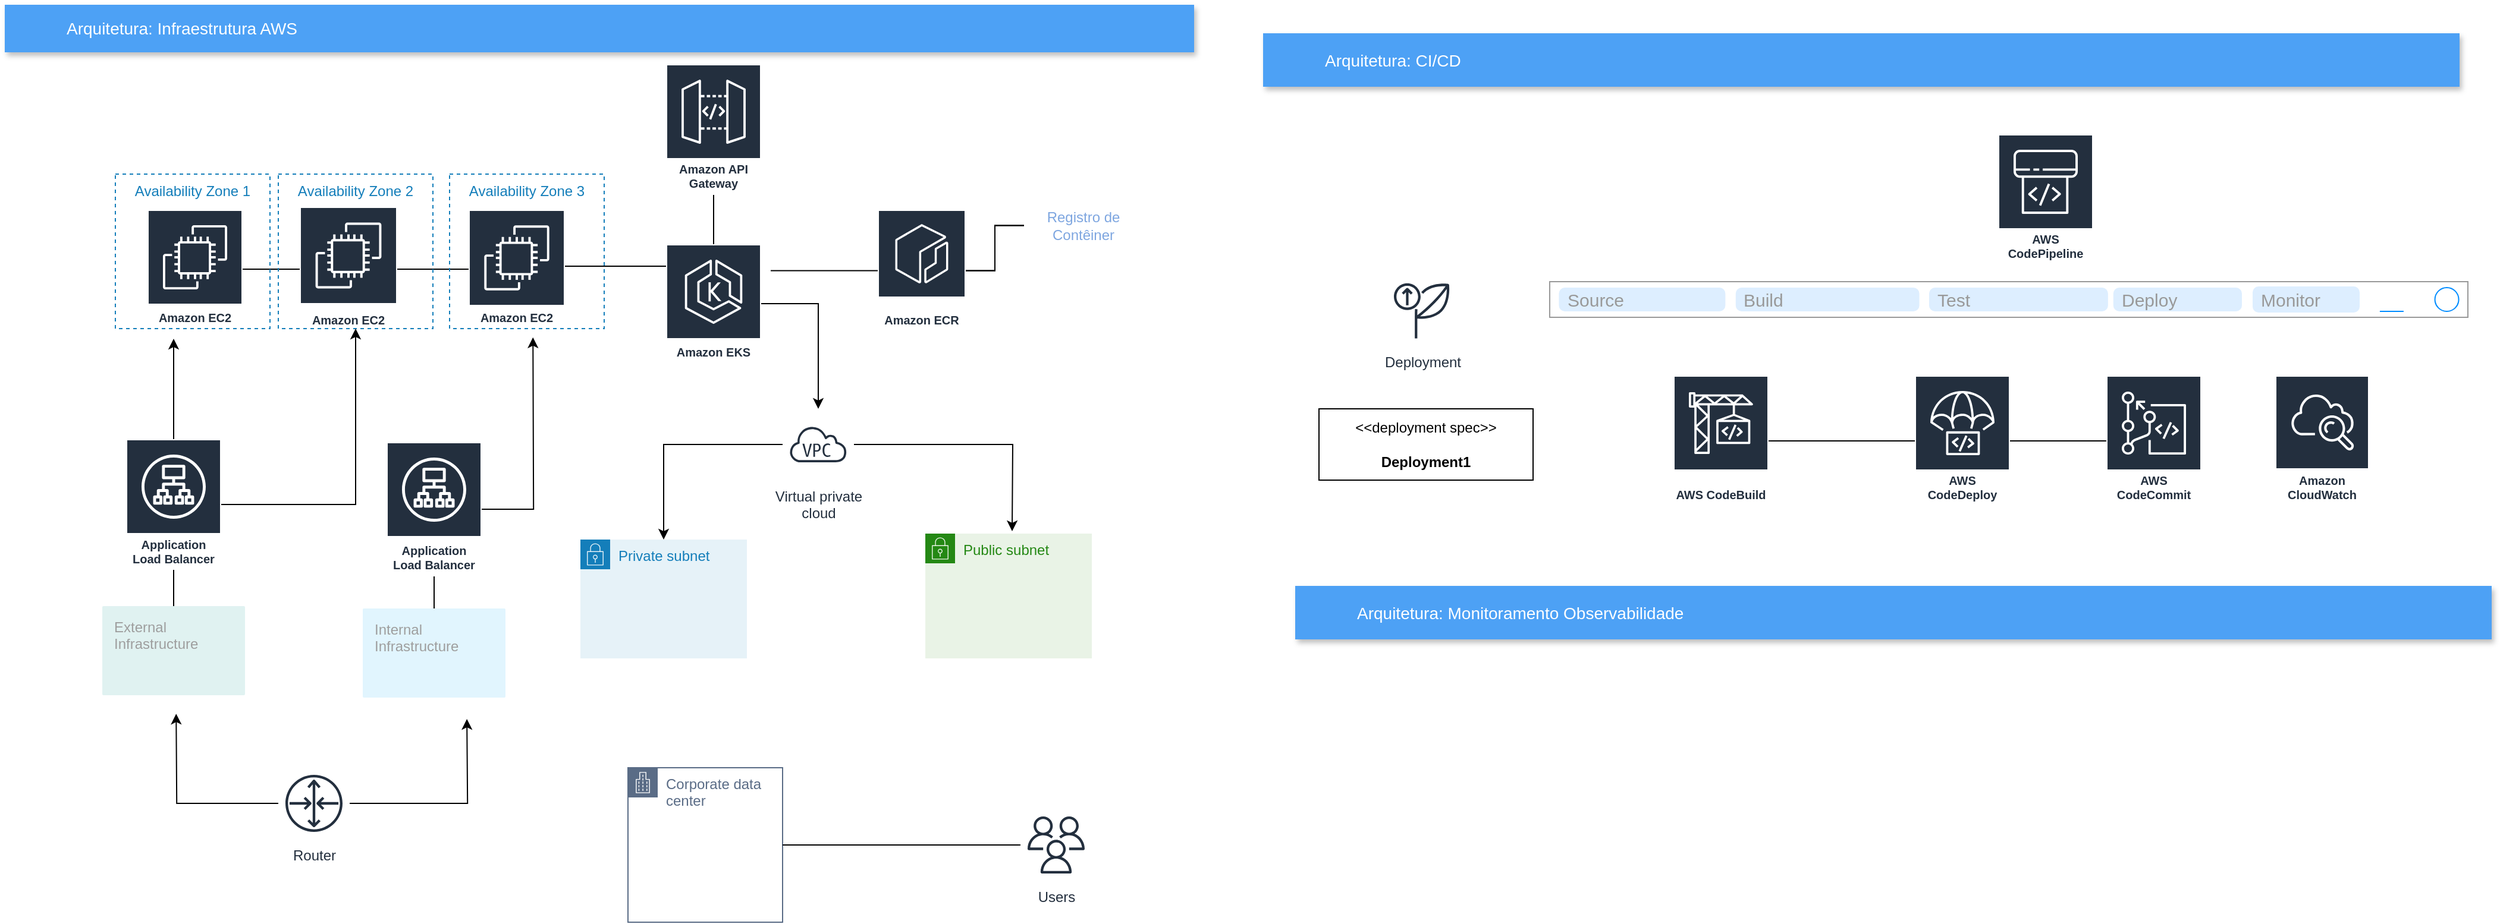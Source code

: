 <mxfile version="21.8.0" type="github">
  <diagram name="Página-1" id="-G6HyV3yGPQi0sT3C72R">
    <mxGraphModel dx="2415" dy="1193" grid="1" gridSize="10" guides="1" tooltips="1" connect="1" arrows="1" fold="1" page="0" pageScale="1" pageWidth="827" pageHeight="1169" math="0" shadow="0">
      <root>
        <mxCell id="0" />
        <mxCell id="1" parent="0" />
        <mxCell id="4Z-XGVY02SAJlw-tBftJ-7" style="edgeStyle=orthogonalEdgeStyle;rounded=0;orthogonalLoop=1;jettySize=auto;html=1;" parent="1" source="4Z-XGVY02SAJlw-tBftJ-1" target="4Z-XGVY02SAJlw-tBftJ-3" edge="1">
          <mxGeometry relative="1" as="geometry" />
        </mxCell>
        <mxCell id="4Z-XGVY02SAJlw-tBftJ-15" value="" style="edgeStyle=orthogonalEdgeStyle;rounded=0;orthogonalLoop=1;jettySize=auto;html=1;endArrow=none;endFill=0;" parent="1" source="4Z-XGVY02SAJlw-tBftJ-1" target="4Z-XGVY02SAJlw-tBftJ-14" edge="1">
          <mxGeometry relative="1" as="geometry">
            <Array as="points">
              <mxPoint x="322" y="160" />
              <mxPoint x="322" y="160" />
            </Array>
          </mxGeometry>
        </mxCell>
        <mxCell id="4Z-XGVY02SAJlw-tBftJ-1" value="Amazon EKS" style="sketch=0;outlineConnect=0;fontColor=#232F3E;gradientColor=none;strokeColor=#ffffff;fillColor=#232F3E;dashed=0;verticalLabelPosition=middle;verticalAlign=bottom;align=center;html=1;whiteSpace=wrap;fontSize=10;fontStyle=1;spacing=3;shape=mxgraph.aws4.productIcon;prIcon=mxgraph.aws4.eks;" parent="1" vertex="1">
          <mxGeometry x="342" y="141.5" width="80" height="100" as="geometry" />
        </mxCell>
        <mxCell id="SAvvAA5knsFASgpTJ-KK-14" style="edgeStyle=none;curved=1;rounded=0;orthogonalLoop=1;jettySize=auto;html=1;fontSize=12;startSize=8;endSize=8;endArrow=none;endFill=0;" edge="1" parent="1" source="4Z-XGVY02SAJlw-tBftJ-2">
          <mxGeometry relative="1" as="geometry">
            <mxPoint x="430" y="163.75" as="targetPoint" />
          </mxGeometry>
        </mxCell>
        <mxCell id="4Z-XGVY02SAJlw-tBftJ-2" value="Amazon ECR" style="sketch=0;outlineConnect=0;fontColor=#232F3E;gradientColor=none;strokeColor=#ffffff;fillColor=#232F3E;dashed=0;verticalLabelPosition=middle;verticalAlign=bottom;align=center;html=1;whiteSpace=wrap;fontSize=10;fontStyle=1;spacing=3;shape=mxgraph.aws4.productIcon;prIcon=mxgraph.aws4.ecr;" parent="1" vertex="1">
          <mxGeometry x="520" y="112.5" width="74" height="102.5" as="geometry" />
        </mxCell>
        <mxCell id="4Z-XGVY02SAJlw-tBftJ-9" style="edgeStyle=orthogonalEdgeStyle;rounded=0;orthogonalLoop=1;jettySize=auto;html=1;entryX=0.5;entryY=0;entryDx=0;entryDy=0;" parent="1" source="4Z-XGVY02SAJlw-tBftJ-3" target="4Z-XGVY02SAJlw-tBftJ-5" edge="1">
          <mxGeometry relative="1" as="geometry" />
        </mxCell>
        <mxCell id="4Z-XGVY02SAJlw-tBftJ-10" style="edgeStyle=orthogonalEdgeStyle;rounded=0;orthogonalLoop=1;jettySize=auto;html=1;" parent="1" source="4Z-XGVY02SAJlw-tBftJ-3" edge="1">
          <mxGeometry relative="1" as="geometry">
            <mxPoint x="633" y="383" as="targetPoint" />
          </mxGeometry>
        </mxCell>
        <mxCell id="4Z-XGVY02SAJlw-tBftJ-3" value="Virtual private&#xa;cloud" style="sketch=0;outlineConnect=0;fontColor=#232F3E;gradientColor=none;strokeColor=#232F3E;fillColor=#ffffff;dashed=0;verticalLabelPosition=bottom;verticalAlign=top;align=center;html=1;fontSize=12;fontStyle=0;aspect=fixed;shape=mxgraph.aws4.resourceIcon;resIcon=mxgraph.aws4.virtual_private_cloud;" parent="1" vertex="1">
          <mxGeometry x="440" y="280" width="60" height="60" as="geometry" />
        </mxCell>
        <mxCell id="4Z-XGVY02SAJlw-tBftJ-5" value="Private subnet" style="points=[[0,0],[0.25,0],[0.5,0],[0.75,0],[1,0],[1,0.25],[1,0.5],[1,0.75],[1,1],[0.75,1],[0.5,1],[0.25,1],[0,1],[0,0.75],[0,0.5],[0,0.25]];outlineConnect=0;gradientColor=none;html=1;whiteSpace=wrap;fontSize=12;fontStyle=0;container=1;pointerEvents=0;collapsible=0;recursiveResize=0;shape=mxgraph.aws4.group;grIcon=mxgraph.aws4.group_security_group;grStroke=0;strokeColor=#147EBA;fillColor=#E6F2F8;verticalAlign=top;align=left;spacingLeft=30;fontColor=#147EBA;dashed=0;" parent="1" vertex="1">
          <mxGeometry x="270" y="390" width="140" height="100" as="geometry" />
        </mxCell>
        <mxCell id="4Z-XGVY02SAJlw-tBftJ-6" value="Public subnet" style="points=[[0,0],[0.25,0],[0.5,0],[0.75,0],[1,0],[1,0.25],[1,0.5],[1,0.75],[1,1],[0.75,1],[0.5,1],[0.25,1],[0,1],[0,0.75],[0,0.5],[0,0.25]];outlineConnect=0;gradientColor=none;html=1;whiteSpace=wrap;fontSize=12;fontStyle=0;container=1;pointerEvents=0;collapsible=0;recursiveResize=0;shape=mxgraph.aws4.group;grIcon=mxgraph.aws4.group_security_group;grStroke=0;strokeColor=#248814;fillColor=#E9F3E6;verticalAlign=top;align=left;spacingLeft=30;fontColor=#248814;dashed=0;" parent="1" vertex="1">
          <mxGeometry x="560" y="385" width="140" height="105" as="geometry" />
        </mxCell>
        <mxCell id="4Z-XGVY02SAJlw-tBftJ-13" value="Amazon EC2" style="sketch=0;outlineConnect=0;fontColor=#232F3E;gradientColor=none;strokeColor=#ffffff;fillColor=#232F3E;dashed=0;verticalLabelPosition=middle;verticalAlign=bottom;align=center;html=1;whiteSpace=wrap;fontSize=10;fontStyle=1;spacing=3;shape=mxgraph.aws4.productIcon;prIcon=mxgraph.aws4.ec2;" parent="1" vertex="1">
          <mxGeometry x="34" y="110" width="82" height="105" as="geometry" />
        </mxCell>
        <mxCell id="4Z-XGVY02SAJlw-tBftJ-16" value="" style="edgeStyle=orthogonalEdgeStyle;rounded=0;orthogonalLoop=1;jettySize=auto;html=1;endArrow=none;endFill=0;" parent="1" source="4Z-XGVY02SAJlw-tBftJ-14" target="4Z-XGVY02SAJlw-tBftJ-13" edge="1">
          <mxGeometry relative="1" as="geometry" />
        </mxCell>
        <mxCell id="4Z-XGVY02SAJlw-tBftJ-14" value="Amazon EC2" style="sketch=0;outlineConnect=0;fontColor=#232F3E;gradientColor=none;strokeColor=#ffffff;fillColor=#232F3E;dashed=0;verticalLabelPosition=middle;verticalAlign=bottom;align=center;html=1;whiteSpace=wrap;fontSize=10;fontStyle=1;spacing=3;shape=mxgraph.aws4.productIcon;prIcon=mxgraph.aws4.ec2;" parent="1" vertex="1">
          <mxGeometry x="176" y="112.5" width="81" height="100" as="geometry" />
        </mxCell>
        <mxCell id="4Z-XGVY02SAJlw-tBftJ-19" value="" style="edgeStyle=orthogonalEdgeStyle;rounded=0;orthogonalLoop=1;jettySize=auto;html=1;endArrow=none;endFill=0;" parent="1" source="4Z-XGVY02SAJlw-tBftJ-18" target="4Z-XGVY02SAJlw-tBftJ-13" edge="1">
          <mxGeometry relative="1" as="geometry" />
        </mxCell>
        <mxCell id="4Z-XGVY02SAJlw-tBftJ-18" value="Amazon EC2" style="sketch=0;outlineConnect=0;fontColor=#232F3E;gradientColor=none;strokeColor=#ffffff;fillColor=#232F3E;dashed=0;verticalLabelPosition=middle;verticalAlign=bottom;align=center;html=1;whiteSpace=wrap;fontSize=10;fontStyle=1;spacing=3;shape=mxgraph.aws4.productIcon;prIcon=mxgraph.aws4.ec2;" parent="1" vertex="1">
          <mxGeometry x="-94" y="112.5" width="80" height="100" as="geometry" />
        </mxCell>
        <mxCell id="4Z-XGVY02SAJlw-tBftJ-20" value="Availability Zone 1" style="fillColor=none;strokeColor=#147EBA;dashed=1;verticalAlign=top;fontStyle=0;fontColor=#147EBA;whiteSpace=wrap;html=1;" parent="1" vertex="1">
          <mxGeometry x="-121" y="82.5" width="130" height="130" as="geometry" />
        </mxCell>
        <mxCell id="4Z-XGVY02SAJlw-tBftJ-21" value="Availability Zone 2" style="fillColor=none;strokeColor=#147EBA;dashed=1;verticalAlign=top;fontStyle=0;fontColor=#147EBA;whiteSpace=wrap;html=1;" parent="1" vertex="1">
          <mxGeometry x="16" y="82.5" width="130" height="130" as="geometry" />
        </mxCell>
        <mxCell id="4Z-XGVY02SAJlw-tBftJ-22" value="Availability Zone 3" style="fillColor=none;strokeColor=#147EBA;dashed=1;verticalAlign=top;fontStyle=0;fontColor=#147EBA;whiteSpace=wrap;html=1;" parent="1" vertex="1">
          <mxGeometry x="160" y="82.5" width="130" height="130" as="geometry" />
        </mxCell>
        <mxCell id="4Z-XGVY02SAJlw-tBftJ-23" value="&lt;font style=&quot;vertical-align: inherit;&quot;&gt;&lt;font style=&quot;vertical-align: inherit;&quot;&gt;&lt;font style=&quot;vertical-align: inherit;&quot;&gt;&lt;font style=&quot;vertical-align: inherit;&quot;&gt;Arquitetura: Infraestrutura AWS&lt;/font&gt;&lt;/font&gt;&lt;/font&gt;&lt;/font&gt;" style="fillColor=#4DA1F5;strokeColor=none;shadow=1;gradientColor=none;fontSize=14;align=left;spacingLeft=50;fontColor=#ffffff;whiteSpace=wrap;html=1;" parent="1" vertex="1">
          <mxGeometry x="-214" y="-60" width="1000" height="40" as="geometry" />
        </mxCell>
        <mxCell id="4Z-XGVY02SAJlw-tBftJ-27" style="edgeStyle=orthogonalEdgeStyle;rounded=0;orthogonalLoop=1;jettySize=auto;html=1;" parent="1" source="4Z-XGVY02SAJlw-tBftJ-24" edge="1">
          <mxGeometry relative="1" as="geometry">
            <mxPoint x="230.115" y="219.903" as="targetPoint" />
          </mxGeometry>
        </mxCell>
        <mxCell id="4Z-XGVY02SAJlw-tBftJ-24" value="Application Load Balancer" style="sketch=0;outlineConnect=0;fontColor=#232F3E;gradientColor=none;strokeColor=#ffffff;fillColor=#232F3E;dashed=0;verticalLabelPosition=middle;verticalAlign=bottom;align=center;html=1;whiteSpace=wrap;fontSize=10;fontStyle=1;spacing=3;shape=mxgraph.aws4.productIcon;prIcon=mxgraph.aws4.application_load_balancer;" parent="1" vertex="1">
          <mxGeometry x="107" y="308" width="80" height="113" as="geometry" />
        </mxCell>
        <mxCell id="4Z-XGVY02SAJlw-tBftJ-30" style="edgeStyle=orthogonalEdgeStyle;rounded=0;orthogonalLoop=1;jettySize=auto;html=1;" parent="1" source="4Z-XGVY02SAJlw-tBftJ-29" edge="1">
          <mxGeometry relative="1" as="geometry">
            <mxPoint x="-72" y="221.014" as="targetPoint" />
          </mxGeometry>
        </mxCell>
        <mxCell id="4Z-XGVY02SAJlw-tBftJ-32" value="" style="edgeStyle=orthogonalEdgeStyle;rounded=0;orthogonalLoop=1;jettySize=auto;html=1;endArrow=none;endFill=0;" parent="1" source="4Z-XGVY02SAJlw-tBftJ-29" target="4Z-XGVY02SAJlw-tBftJ-31" edge="1">
          <mxGeometry relative="1" as="geometry" />
        </mxCell>
        <mxCell id="4Z-XGVY02SAJlw-tBftJ-35" style="edgeStyle=orthogonalEdgeStyle;rounded=0;orthogonalLoop=1;jettySize=auto;html=1;" parent="1" source="4Z-XGVY02SAJlw-tBftJ-29" target="4Z-XGVY02SAJlw-tBftJ-21" edge="1">
          <mxGeometry relative="1" as="geometry" />
        </mxCell>
        <mxCell id="4Z-XGVY02SAJlw-tBftJ-29" value="Application Load Balancer" style="sketch=0;outlineConnect=0;fontColor=#232F3E;gradientColor=none;strokeColor=#ffffff;fillColor=#232F3E;dashed=0;verticalLabelPosition=middle;verticalAlign=bottom;align=center;html=1;whiteSpace=wrap;fontSize=10;fontStyle=1;spacing=3;shape=mxgraph.aws4.productIcon;prIcon=mxgraph.aws4.application_load_balancer;" parent="1" vertex="1">
          <mxGeometry x="-112" y="305.5" width="80" height="110" as="geometry" />
        </mxCell>
        <mxCell id="4Z-XGVY02SAJlw-tBftJ-31" value="External&lt;br&gt;Infrastructure&lt;br&gt;" style="sketch=0;points=[[0,0,0],[0.25,0,0],[0.5,0,0],[0.75,0,0],[1,0,0],[1,0.25,0],[1,0.5,0],[1,0.75,0],[1,1,0],[0.75,1,0],[0.5,1,0],[0.25,1,0],[0,1,0],[0,0.75,0],[0,0.5,0],[0,0.25,0]];rounded=1;absoluteArcSize=1;arcSize=2;html=1;strokeColor=none;gradientColor=none;shadow=0;dashed=0;fontSize=12;fontColor=#9E9E9E;align=left;verticalAlign=top;spacing=10;spacingTop=-4;whiteSpace=wrap;fillColor=#E0F2F1;" parent="1" vertex="1">
          <mxGeometry x="-132" y="446" width="120" height="75" as="geometry" />
        </mxCell>
        <mxCell id="4Z-XGVY02SAJlw-tBftJ-34" value="" style="edgeStyle=orthogonalEdgeStyle;rounded=0;orthogonalLoop=1;jettySize=auto;html=1;endArrow=none;endFill=0;" parent="1" source="4Z-XGVY02SAJlw-tBftJ-33" target="4Z-XGVY02SAJlw-tBftJ-24" edge="1">
          <mxGeometry relative="1" as="geometry" />
        </mxCell>
        <mxCell id="4Z-XGVY02SAJlw-tBftJ-33" value="Internal&lt;br&gt;Infrastructure&lt;br&gt;" style="sketch=0;points=[[0,0,0],[0.25,0,0],[0.5,0,0],[0.75,0,0],[1,0,0],[1,0.25,0],[1,0.5,0],[1,0.75,0],[1,1,0],[0.75,1,0],[0.5,1,0],[0.25,1,0],[0,1,0],[0,0.75,0],[0,0.5,0],[0,0.25,0]];rounded=1;absoluteArcSize=1;arcSize=2;html=1;strokeColor=none;gradientColor=none;shadow=0;dashed=0;fontSize=12;fontColor=#9E9E9E;align=left;verticalAlign=top;spacing=10;spacingTop=-4;whiteSpace=wrap;fillColor=#E1F5FE;" parent="1" vertex="1">
          <mxGeometry x="87" y="448" width="120" height="75" as="geometry" />
        </mxCell>
        <mxCell id="4Z-XGVY02SAJlw-tBftJ-37" style="edgeStyle=orthogonalEdgeStyle;rounded=0;orthogonalLoop=1;jettySize=auto;html=1;" parent="1" source="4Z-XGVY02SAJlw-tBftJ-36" edge="1">
          <mxGeometry relative="1" as="geometry">
            <mxPoint x="-69.885" y="536.57" as="targetPoint" />
          </mxGeometry>
        </mxCell>
        <mxCell id="4Z-XGVY02SAJlw-tBftJ-38" style="edgeStyle=orthogonalEdgeStyle;rounded=0;orthogonalLoop=1;jettySize=auto;html=1;" parent="1" source="4Z-XGVY02SAJlw-tBftJ-36" edge="1">
          <mxGeometry relative="1" as="geometry">
            <mxPoint x="174.559" y="541.014" as="targetPoint" />
          </mxGeometry>
        </mxCell>
        <mxCell id="4Z-XGVY02SAJlw-tBftJ-36" value="Router" style="sketch=0;outlineConnect=0;fontColor=#232F3E;gradientColor=none;strokeColor=#232F3E;fillColor=#ffffff;dashed=0;verticalLabelPosition=bottom;verticalAlign=top;align=center;html=1;fontSize=12;fontStyle=0;aspect=fixed;shape=mxgraph.aws4.resourceIcon;resIcon=mxgraph.aws4.router;" parent="1" vertex="1">
          <mxGeometry x="16" y="582" width="60" height="60" as="geometry" />
        </mxCell>
        <mxCell id="4Z-XGVY02SAJlw-tBftJ-44" value="" style="edgeStyle=orthogonalEdgeStyle;rounded=0;orthogonalLoop=1;jettySize=auto;html=1;endArrow=none;endFill=0;" parent="1" source="4Z-XGVY02SAJlw-tBftJ-43" target="4Z-XGVY02SAJlw-tBftJ-2" edge="1">
          <mxGeometry relative="1" as="geometry" />
        </mxCell>
        <mxCell id="SAvvAA5knsFASgpTJ-KK-1" value="" style="edgeStyle=orthogonalEdgeStyle;rounded=0;orthogonalLoop=1;jettySize=auto;html=1;endArrow=none;endFill=0;" edge="1" parent="1" source="4Z-XGVY02SAJlw-tBftJ-43" target="4Z-XGVY02SAJlw-tBftJ-2">
          <mxGeometry relative="1" as="geometry" />
        </mxCell>
        <mxCell id="4Z-XGVY02SAJlw-tBftJ-43" value="&lt;font style=&quot;vertical-align: inherit;&quot;&gt;&lt;font style=&quot;vertical-align: inherit;&quot;&gt;Registro de Contêiner&lt;/font&gt;&lt;/font&gt;" style="text;strokeColor=none;align=center;fillColor=none;html=1;verticalAlign=middle;whiteSpace=wrap;rounded=0;fontColor=#7EA6E0;" parent="1" vertex="1">
          <mxGeometry x="643" y="110" width="100" height="31.5" as="geometry" />
        </mxCell>
        <mxCell id="4Z-XGVY02SAJlw-tBftJ-52" value="Deployment" style="sketch=0;outlineConnect=0;fontColor=#232F3E;gradientColor=none;strokeColor=#232F3E;fillColor=#ffffff;dashed=0;verticalLabelPosition=bottom;verticalAlign=top;align=center;html=1;fontSize=12;fontStyle=0;aspect=fixed;shape=mxgraph.aws4.resourceIcon;resIcon=mxgraph.aws4.deployment;" parent="1" vertex="1">
          <mxGeometry x="948" y="167" width="60" height="60" as="geometry" />
        </mxCell>
        <mxCell id="4Z-XGVY02SAJlw-tBftJ-54" value="&amp;lt;&amp;lt;deployment spec&amp;gt;&amp;gt;&lt;br&gt;&lt;br&gt;&lt;b&gt;Deployment1&lt;/b&gt;" style="html=1;align=center;verticalAlign=middle;dashed=0;whiteSpace=wrap;" parent="1" vertex="1">
          <mxGeometry x="891" y="280" width="180" height="60" as="geometry" />
        </mxCell>
        <mxCell id="4Z-XGVY02SAJlw-tBftJ-87" style="edgeStyle=orthogonalEdgeStyle;rounded=0;orthogonalLoop=1;jettySize=auto;html=1;endArrow=none;endFill=0;" parent="1" source="4Z-XGVY02SAJlw-tBftJ-57" target="4Z-XGVY02SAJlw-tBftJ-58" edge="1">
          <mxGeometry relative="1" as="geometry" />
        </mxCell>
        <mxCell id="4Z-XGVY02SAJlw-tBftJ-57" value="AWS CodeBuild" style="sketch=0;outlineConnect=0;fontColor=#232F3E;gradientColor=none;strokeColor=#ffffff;fillColor=#232F3E;dashed=0;verticalLabelPosition=middle;verticalAlign=bottom;align=center;html=1;whiteSpace=wrap;fontSize=10;fontStyle=1;spacing=3;shape=mxgraph.aws4.productIcon;prIcon=mxgraph.aws4.codebuild;" parent="1" vertex="1">
          <mxGeometry x="1189" y="252" width="80" height="110" as="geometry" />
        </mxCell>
        <mxCell id="4Z-XGVY02SAJlw-tBftJ-58" value="AWS CodeDeploy" style="sketch=0;outlineConnect=0;fontColor=#232F3E;gradientColor=none;strokeColor=#ffffff;fillColor=#232F3E;dashed=0;verticalLabelPosition=middle;verticalAlign=bottom;align=center;html=1;whiteSpace=wrap;fontSize=10;fontStyle=1;spacing=3;shape=mxgraph.aws4.productIcon;prIcon=mxgraph.aws4.codedeploy;" parent="1" vertex="1">
          <mxGeometry x="1392" y="252" width="80" height="110" as="geometry" />
        </mxCell>
        <mxCell id="4Z-XGVY02SAJlw-tBftJ-88" style="edgeStyle=orthogonalEdgeStyle;rounded=0;orthogonalLoop=1;jettySize=auto;html=1;endArrow=none;endFill=0;" parent="1" source="4Z-XGVY02SAJlw-tBftJ-62" target="4Z-XGVY02SAJlw-tBftJ-58" edge="1">
          <mxGeometry relative="1" as="geometry" />
        </mxCell>
        <mxCell id="4Z-XGVY02SAJlw-tBftJ-62" value="AWS CodeCommit" style="sketch=0;outlineConnect=0;fontColor=#232F3E;gradientColor=none;strokeColor=#ffffff;fillColor=#232F3E;dashed=0;verticalLabelPosition=middle;verticalAlign=bottom;align=center;html=1;whiteSpace=wrap;fontSize=10;fontStyle=1;spacing=3;shape=mxgraph.aws4.productIcon;prIcon=mxgraph.aws4.codecommit;" parent="1" vertex="1">
          <mxGeometry x="1553" y="252" width="80" height="110" as="geometry" />
        </mxCell>
        <mxCell id="4Z-XGVY02SAJlw-tBftJ-65" value="" style="strokeWidth=1;shadow=0;dashed=0;align=center;html=1;shape=mxgraph.mockup.misc.rrect;rSize=0;strokeColor=#999999;fillColor=#ffffff;fontColor=#000000;" parent="1" vertex="1">
          <mxGeometry x="1085" y="173" width="772" height="30" as="geometry" />
        </mxCell>
        <mxCell id="4Z-XGVY02SAJlw-tBftJ-66" value="Source" style="strokeWidth=1;shadow=0;dashed=0;align=center;html=1;shape=mxgraph.mockup.misc.rrect;rSize=5;strokeColor=none;fontSize=15;fontColor=#999999;fillColor=#ddeeff;align=left;spacingLeft=5;whiteSpace=wrap;" parent="4Z-XGVY02SAJlw-tBftJ-65" vertex="1">
          <mxGeometry x="7.72" y="5" width="139.978" height="20" as="geometry" />
        </mxCell>
        <mxCell id="4Z-XGVY02SAJlw-tBftJ-67" value="Build" style="strokeWidth=1;shadow=0;dashed=0;align=center;html=1;shape=mxgraph.mockup.misc.rrect;rSize=5;strokeColor=none;fontSize=15;fontColor=#999999;fillColor=#ddeeff;align=left;spacingLeft=5;whiteSpace=wrap;" parent="4Z-XGVY02SAJlw-tBftJ-65" vertex="1">
          <mxGeometry x="156.386" y="5" width="154.4" height="20" as="geometry" />
        </mxCell>
        <mxCell id="4Z-XGVY02SAJlw-tBftJ-68" value="Test" style="strokeWidth=1;shadow=0;dashed=0;align=center;html=1;shape=mxgraph.mockup.misc.rrect;rSize=5;strokeColor=none;fontSize=15;fontColor=#999999;fillColor=#ddeeff;align=left;spacingLeft=5;whiteSpace=wrap;" parent="4Z-XGVY02SAJlw-tBftJ-65" vertex="1">
          <mxGeometry x="318.978" y="5" width="150.451" height="20" as="geometry" />
        </mxCell>
        <mxCell id="4Z-XGVY02SAJlw-tBftJ-69" value="" style="strokeWidth=1;shadow=0;dashed=0;align=center;html=1;shape=mxgraph.mockup.misc.anchor;" parent="4Z-XGVY02SAJlw-tBftJ-65" vertex="1">
          <mxGeometry x="764.28" y="15" as="geometry" />
        </mxCell>
        <mxCell id="4Z-XGVY02SAJlw-tBftJ-70" value="" style="shape=ellipse;fillColor=none;strokeColor=#008cff;resizable=0;html=1;fontColor=#97D077;" parent="4Z-XGVY02SAJlw-tBftJ-69" vertex="1">
          <mxGeometry x="-20" y="-10" width="20" height="20" as="geometry" />
        </mxCell>
        <mxCell id="4Z-XGVY02SAJlw-tBftJ-71" value="" style="strokeWidth=1;shadow=0;dashed=0;align=center;html=1;shape=mxgraph.mockup.misc.anchor;" parent="4Z-XGVY02SAJlw-tBftJ-65" vertex="1">
          <mxGeometry x="717.96" y="15" as="geometry" />
        </mxCell>
        <mxCell id="4Z-XGVY02SAJlw-tBftJ-72" value="" style="shape=line;strokeColor=#008cff;resizable=0;" parent="4Z-XGVY02SAJlw-tBftJ-71" vertex="1">
          <mxGeometry x="-20" y="5" width="20" height="10" as="geometry" />
        </mxCell>
        <mxCell id="4Z-XGVY02SAJlw-tBftJ-74" value="Deploy" style="strokeWidth=1;shadow=0;dashed=0;align=center;html=1;shape=mxgraph.mockup.misc.rrect;rSize=5;strokeColor=none;fontSize=15;fontColor=#999999;fillColor=#ddeeff;align=left;spacingLeft=5;whiteSpace=wrap;" parent="4Z-XGVY02SAJlw-tBftJ-65" vertex="1">
          <mxGeometry x="473.88" y="5" width="108.12" height="20" as="geometry" />
        </mxCell>
        <mxCell id="4Z-XGVY02SAJlw-tBftJ-84" value="Monitor" style="strokeWidth=1;shadow=0;dashed=0;align=center;html=1;shape=mxgraph.mockup.misc.rrect;rSize=5;strokeColor=none;fontSize=15;fontColor=#999999;fillColor=#ddeeff;align=left;spacingLeft=5;whiteSpace=wrap;" parent="4Z-XGVY02SAJlw-tBftJ-65" vertex="1">
          <mxGeometry x="591" y="4" width="90" height="22" as="geometry" />
        </mxCell>
        <mxCell id="4Z-XGVY02SAJlw-tBftJ-89" value="AWS CodePipeline" style="sketch=0;outlineConnect=0;fontColor=#232F3E;gradientColor=none;strokeColor=#ffffff;fillColor=#232F3E;dashed=0;verticalLabelPosition=middle;verticalAlign=bottom;align=center;html=1;whiteSpace=wrap;fontSize=10;fontStyle=1;spacing=3;shape=mxgraph.aws4.productIcon;prIcon=mxgraph.aws4.codepipeline;" parent="1" vertex="1">
          <mxGeometry x="1462" y="49" width="80" height="110" as="geometry" />
        </mxCell>
        <mxCell id="4Z-XGVY02SAJlw-tBftJ-90" value="Amazon CloudWatch" style="sketch=0;outlineConnect=0;fontColor=#232F3E;gradientColor=none;strokeColor=#ffffff;fillColor=#232F3E;dashed=0;verticalLabelPosition=middle;verticalAlign=bottom;align=center;html=1;whiteSpace=wrap;fontSize=10;fontStyle=1;spacing=3;shape=mxgraph.aws4.productIcon;prIcon=mxgraph.aws4.cloudwatch;" parent="1" vertex="1">
          <mxGeometry x="1695" y="252" width="79" height="110" as="geometry" />
        </mxCell>
        <mxCell id="SAvvAA5knsFASgpTJ-KK-12" value="" style="edgeStyle=none;curved=1;rounded=0;orthogonalLoop=1;jettySize=auto;html=1;fontSize=12;startSize=8;endSize=8;endArrow=none;endFill=0;" edge="1" parent="1" source="4Z-XGVY02SAJlw-tBftJ-91" target="4Z-XGVY02SAJlw-tBftJ-1">
          <mxGeometry relative="1" as="geometry" />
        </mxCell>
        <mxCell id="4Z-XGVY02SAJlw-tBftJ-91" value="Amazon API Gateway" style="sketch=0;outlineConnect=0;fontColor=#232F3E;gradientColor=none;strokeColor=#ffffff;fillColor=#232F3E;dashed=0;verticalLabelPosition=middle;verticalAlign=bottom;align=center;html=1;whiteSpace=wrap;fontSize=10;fontStyle=1;spacing=3;shape=mxgraph.aws4.productIcon;prIcon=mxgraph.aws4.api_gateway;" parent="1" vertex="1">
          <mxGeometry x="342" y="-10" width="80" height="110" as="geometry" />
        </mxCell>
        <mxCell id="4Z-XGVY02SAJlw-tBftJ-92" value="Corporate data center" style="points=[[0,0],[0.25,0],[0.5,0],[0.75,0],[1,0],[1,0.25],[1,0.5],[1,0.75],[1,1],[0.75,1],[0.5,1],[0.25,1],[0,1],[0,0.75],[0,0.5],[0,0.25]];outlineConnect=0;gradientColor=none;html=1;whiteSpace=wrap;fontSize=12;fontStyle=0;container=1;pointerEvents=0;collapsible=0;recursiveResize=0;shape=mxgraph.aws4.group;grIcon=mxgraph.aws4.group_corporate_data_center;strokeColor=#5A6C86;fillColor=none;verticalAlign=top;align=left;spacingLeft=30;fontColor=#5A6C86;dashed=0;" parent="1" vertex="1">
          <mxGeometry x="310" y="582" width="130" height="130" as="geometry" />
        </mxCell>
        <mxCell id="4Z-XGVY02SAJlw-tBftJ-94" style="edgeStyle=orthogonalEdgeStyle;rounded=0;orthogonalLoop=1;jettySize=auto;html=1;endArrow=none;endFill=0;" parent="1" source="4Z-XGVY02SAJlw-tBftJ-93" target="4Z-XGVY02SAJlw-tBftJ-92" edge="1">
          <mxGeometry relative="1" as="geometry" />
        </mxCell>
        <mxCell id="4Z-XGVY02SAJlw-tBftJ-93" value="Users" style="sketch=0;outlineConnect=0;fontColor=#232F3E;gradientColor=none;strokeColor=#232F3E;fillColor=#ffffff;dashed=0;verticalLabelPosition=bottom;verticalAlign=top;align=center;html=1;fontSize=12;fontStyle=0;aspect=fixed;shape=mxgraph.aws4.resourceIcon;resIcon=mxgraph.aws4.users;" parent="1" vertex="1">
          <mxGeometry x="640" y="617" width="60" height="60" as="geometry" />
        </mxCell>
        <mxCell id="SAvvAA5knsFASgpTJ-KK-2" value="&lt;font style=&quot;vertical-align: inherit;&quot;&gt;&lt;font style=&quot;vertical-align: inherit;&quot;&gt;&lt;font style=&quot;vertical-align: inherit;&quot;&gt;&lt;font style=&quot;vertical-align: inherit;&quot;&gt;&lt;font style=&quot;vertical-align: inherit;&quot;&gt;&lt;font style=&quot;vertical-align: inherit;&quot;&gt;Arquitetura: CI/CD&lt;/font&gt;&lt;/font&gt;&lt;/font&gt;&lt;/font&gt;&lt;/font&gt;&lt;/font&gt;" style="fillColor=#4DA1F5;strokeColor=none;shadow=1;gradientColor=none;fontSize=14;align=left;spacingLeft=50;fontColor=#ffffff;whiteSpace=wrap;html=1;" vertex="1" parent="1">
          <mxGeometry x="844" y="-36" width="1006" height="45" as="geometry" />
        </mxCell>
        <mxCell id="SAvvAA5knsFASgpTJ-KK-3" value="&lt;font style=&quot;vertical-align: inherit;&quot;&gt;&lt;font style=&quot;vertical-align: inherit;&quot;&gt;Arquitetura: Monitoramento Observabilidade&lt;/font&gt;&lt;/font&gt;" style="fillColor=#4DA1F5;strokeColor=none;shadow=1;gradientColor=none;fontSize=14;align=left;spacingLeft=50;fontColor=#ffffff;whiteSpace=wrap;html=1;" vertex="1" parent="1">
          <mxGeometry x="871" y="429" width="1006" height="45" as="geometry" />
        </mxCell>
      </root>
    </mxGraphModel>
  </diagram>
</mxfile>

